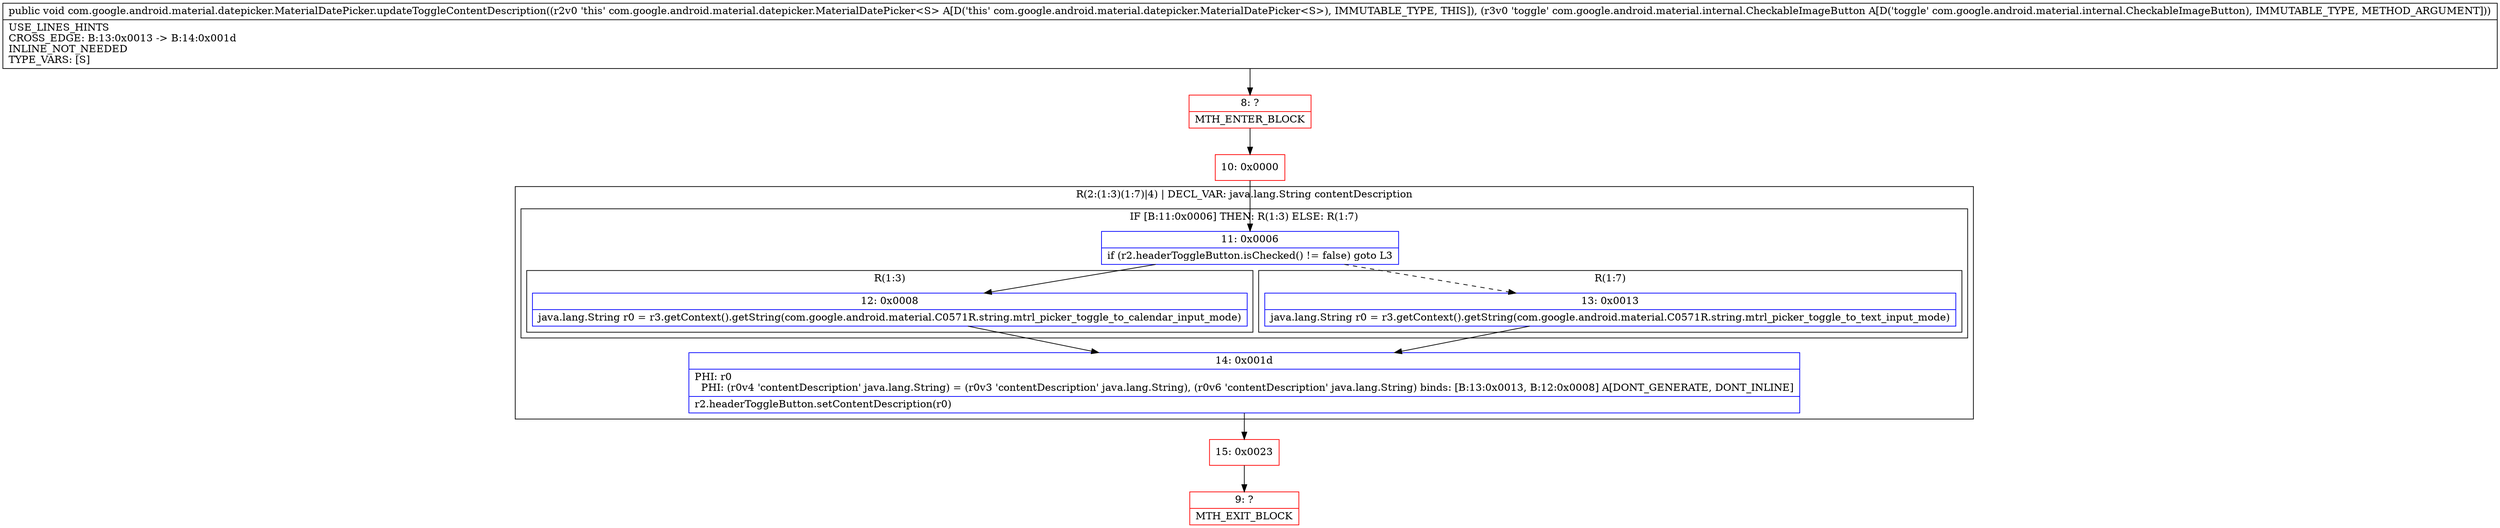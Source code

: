 digraph "CFG forcom.google.android.material.datepicker.MaterialDatePicker.updateToggleContentDescription(Lcom\/google\/android\/material\/internal\/CheckableImageButton;)V" {
subgraph cluster_Region_805823859 {
label = "R(2:(1:3)(1:7)|4) | DECL_VAR: java.lang.String contentDescription\l";
node [shape=record,color=blue];
subgraph cluster_IfRegion_1233469464 {
label = "IF [B:11:0x0006] THEN: R(1:3) ELSE: R(1:7)";
node [shape=record,color=blue];
Node_11 [shape=record,label="{11\:\ 0x0006|if (r2.headerToggleButton.isChecked() != false) goto L3\l}"];
subgraph cluster_Region_1214541074 {
label = "R(1:3)";
node [shape=record,color=blue];
Node_12 [shape=record,label="{12\:\ 0x0008|java.lang.String r0 = r3.getContext().getString(com.google.android.material.C0571R.string.mtrl_picker_toggle_to_calendar_input_mode)\l}"];
}
subgraph cluster_Region_1643920220 {
label = "R(1:7)";
node [shape=record,color=blue];
Node_13 [shape=record,label="{13\:\ 0x0013|java.lang.String r0 = r3.getContext().getString(com.google.android.material.C0571R.string.mtrl_picker_toggle_to_text_input_mode)\l}"];
}
}
Node_14 [shape=record,label="{14\:\ 0x001d|PHI: r0 \l  PHI: (r0v4 'contentDescription' java.lang.String) = (r0v3 'contentDescription' java.lang.String), (r0v6 'contentDescription' java.lang.String) binds: [B:13:0x0013, B:12:0x0008] A[DONT_GENERATE, DONT_INLINE]\l|r2.headerToggleButton.setContentDescription(r0)\l}"];
}
Node_8 [shape=record,color=red,label="{8\:\ ?|MTH_ENTER_BLOCK\l}"];
Node_10 [shape=record,color=red,label="{10\:\ 0x0000}"];
Node_15 [shape=record,color=red,label="{15\:\ 0x0023}"];
Node_9 [shape=record,color=red,label="{9\:\ ?|MTH_EXIT_BLOCK\l}"];
MethodNode[shape=record,label="{public void com.google.android.material.datepicker.MaterialDatePicker.updateToggleContentDescription((r2v0 'this' com.google.android.material.datepicker.MaterialDatePicker\<S\> A[D('this' com.google.android.material.datepicker.MaterialDatePicker\<S\>), IMMUTABLE_TYPE, THIS]), (r3v0 'toggle' com.google.android.material.internal.CheckableImageButton A[D('toggle' com.google.android.material.internal.CheckableImageButton), IMMUTABLE_TYPE, METHOD_ARGUMENT]))  | USE_LINES_HINTS\lCROSS_EDGE: B:13:0x0013 \-\> B:14:0x001d\lINLINE_NOT_NEEDED\lTYPE_VARS: [S]\l}"];
MethodNode -> Node_8;Node_11 -> Node_12;
Node_11 -> Node_13[style=dashed];
Node_12 -> Node_14;
Node_13 -> Node_14;
Node_14 -> Node_15;
Node_8 -> Node_10;
Node_10 -> Node_11;
Node_15 -> Node_9;
}

